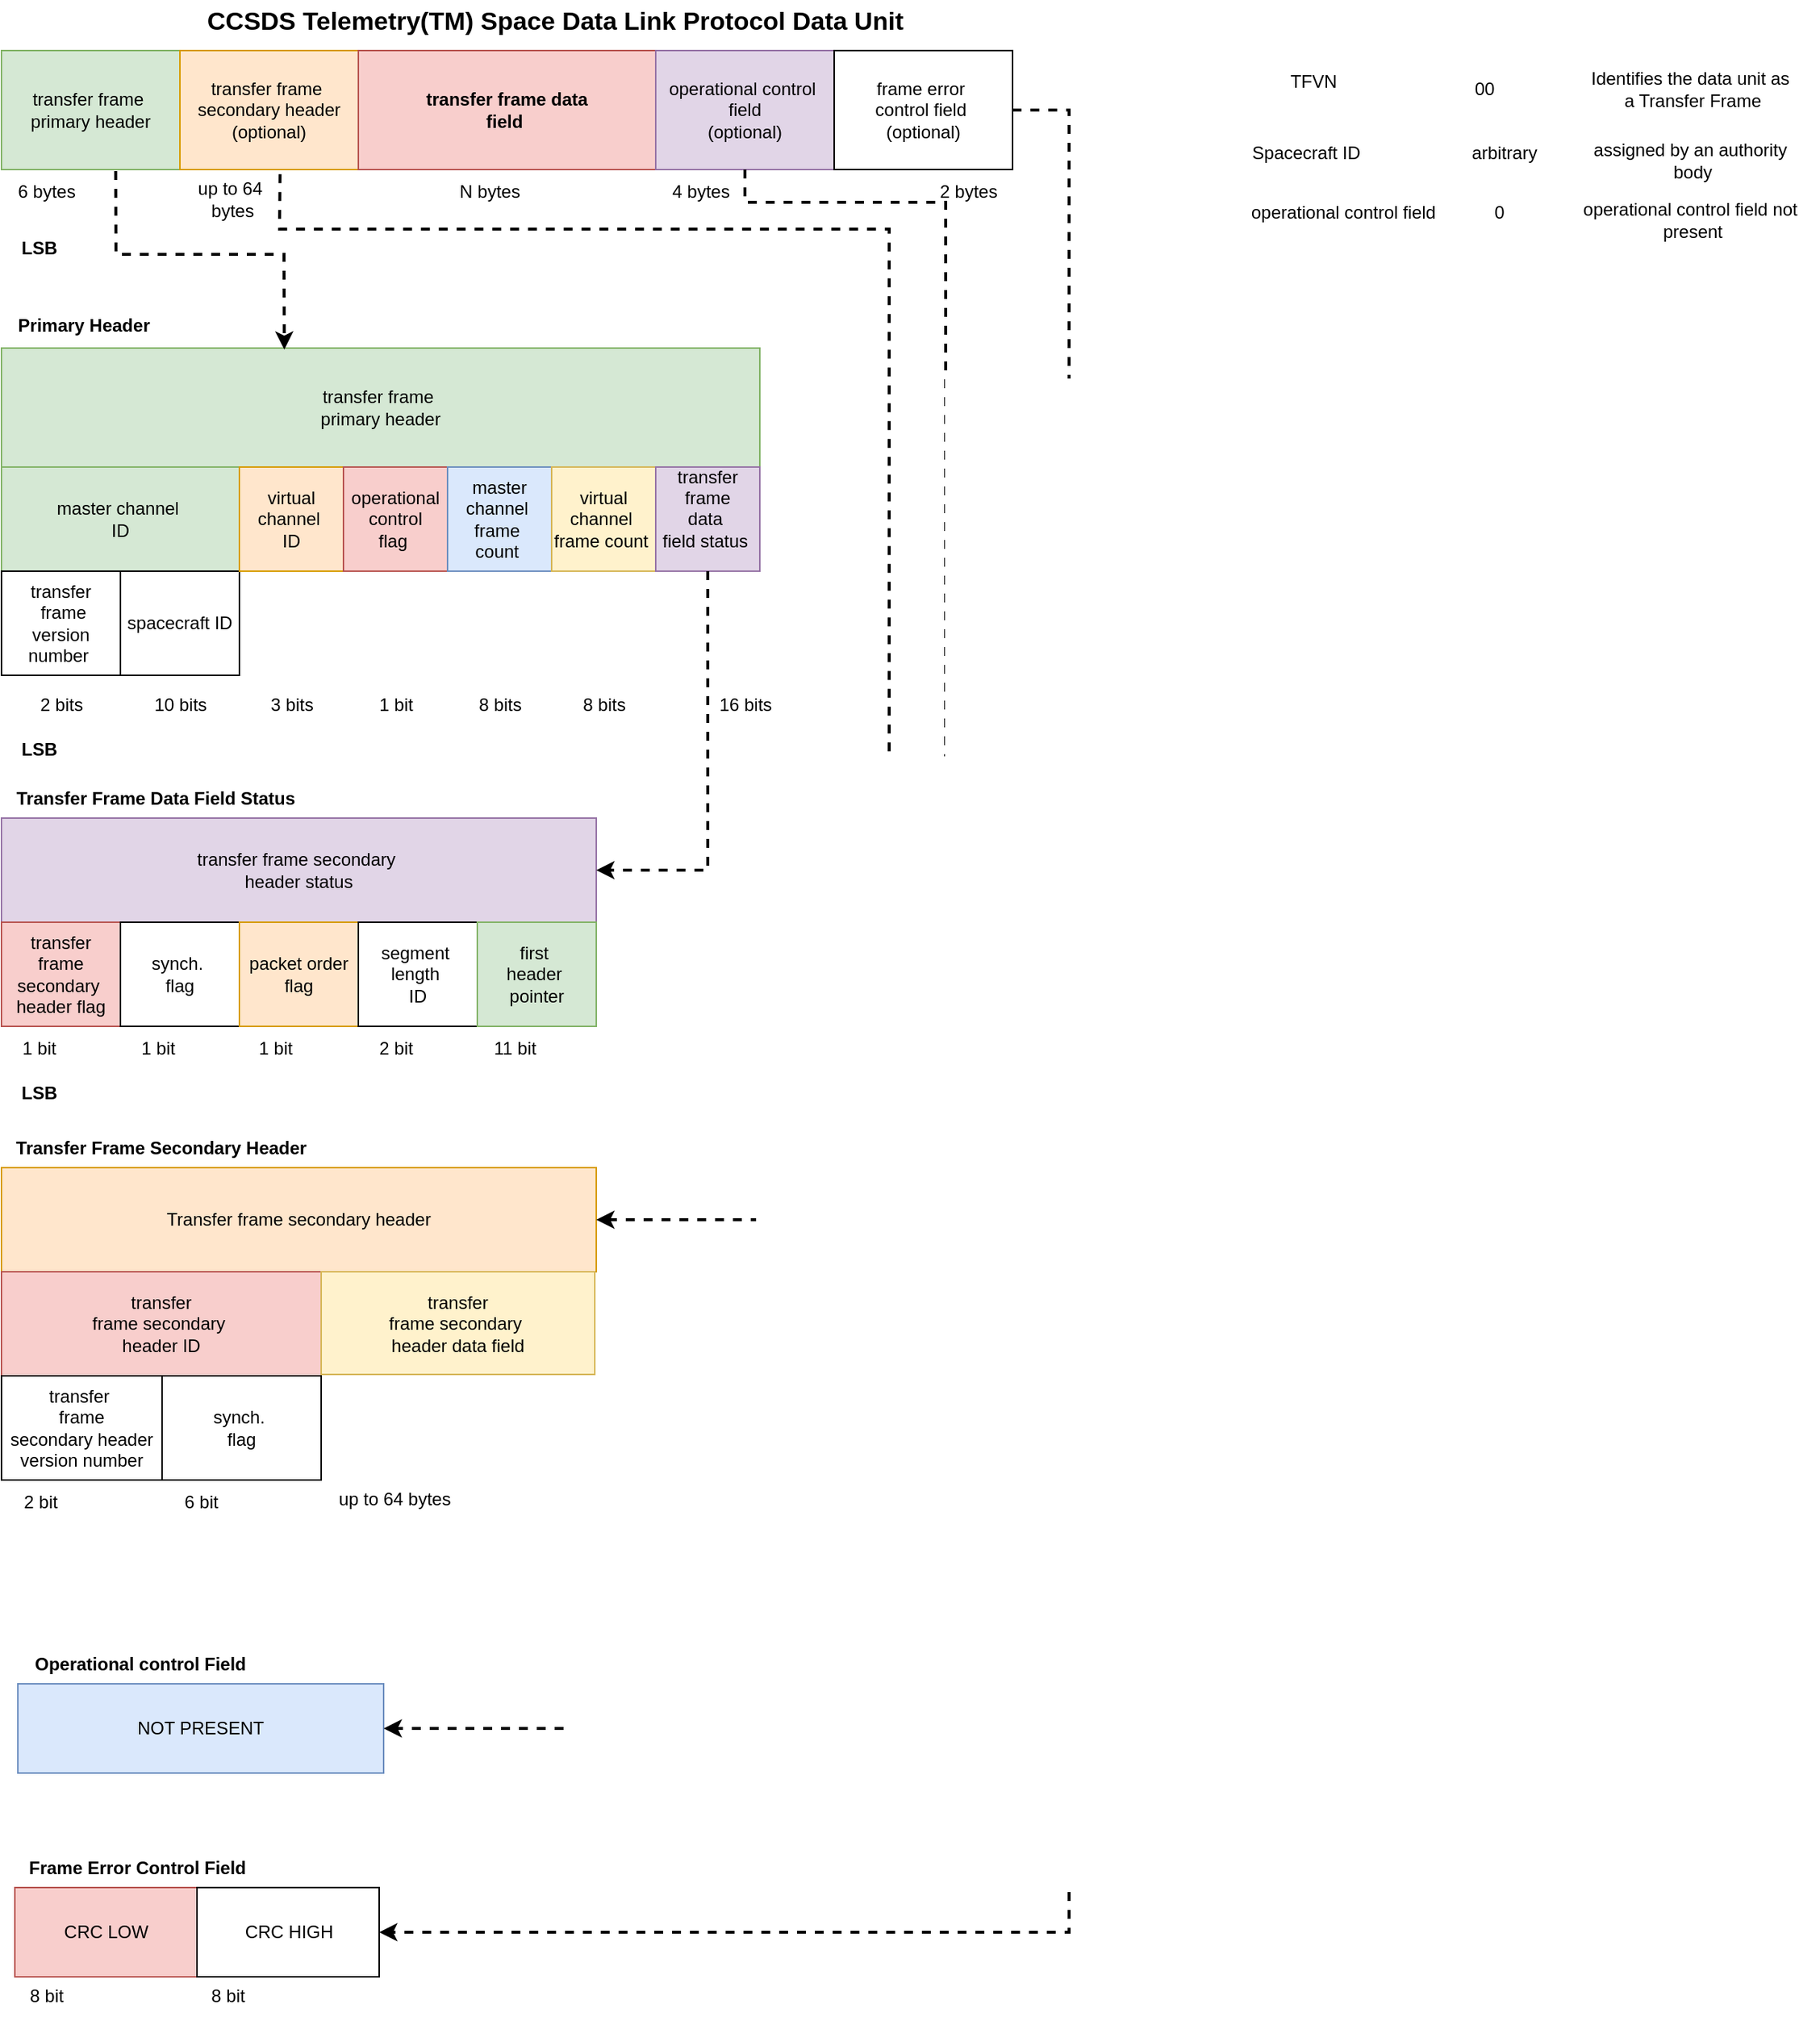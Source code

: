 <mxfile version="28.1.2">
  <diagram name="Page-1" id="BEZI4qmmZRfK3UoGMRGf">
    <mxGraphModel dx="1311" dy="965" grid="0" gridSize="10" guides="1" tooltips="1" connect="1" arrows="1" fold="1" page="1" pageScale="1" pageWidth="850" pageHeight="1100" background="none" math="0" shadow="0">
      <root>
        <mxCell id="0" />
        <mxCell id="1" parent="0" />
        <mxCell id="C4oDjcXgk7rpG0gPZD4N-1" value="transfer frame&amp;nbsp;&lt;div&gt;primary header&lt;/div&gt;" style="whiteSpace=wrap;html=1;fillColor=#d5e8d4;strokeColor=#82b366;" parent="1" vertex="1">
          <mxGeometry x="23" y="74" width="120" height="80" as="geometry" />
        </mxCell>
        <mxCell id="C4oDjcXgk7rpG0gPZD4N-2" value="&lt;b&gt;&lt;font face=&quot;Helvetica&quot; style=&quot;font-size: 17px;&quot;&gt;CCSDS Telemetry(TM) Space Data Link Protocol Data Unit&lt;/font&gt;&lt;/b&gt;" style="text;html=1;align=center;verticalAlign=middle;resizable=0;points=[];autosize=1;strokeColor=none;fillColor=none;" parent="1" vertex="1">
          <mxGeometry x="150" y="40" width="490" height="30" as="geometry" />
        </mxCell>
        <mxCell id="C4oDjcXgk7rpG0gPZD4N-3" value="transfer frame&amp;nbsp;&lt;div&gt;secondary header&lt;/div&gt;&lt;div&gt;(optional)&lt;/div&gt;" style="whiteSpace=wrap;html=1;fillColor=#ffe6cc;strokeColor=#d79b00;" parent="1" vertex="1">
          <mxGeometry x="143" y="74" width="120" height="80" as="geometry" />
        </mxCell>
        <mxCell id="C4oDjcXgk7rpG0gPZD4N-4" value="&lt;b&gt;transfer frame data&lt;/b&gt;&lt;div&gt;&lt;b&gt;field&amp;nbsp;&lt;/b&gt;&lt;/div&gt;" style="whiteSpace=wrap;html=1;fillColor=#f8cecc;strokeColor=#b85450;" parent="1" vertex="1">
          <mxGeometry x="263" y="74" width="200" height="80" as="geometry" />
        </mxCell>
        <mxCell id="C4oDjcXgk7rpG0gPZD4N-5" value="operational control&amp;nbsp;&lt;div&gt;field&lt;/div&gt;&lt;div&gt;(optional)&lt;/div&gt;" style="whiteSpace=wrap;html=1;fillColor=#e1d5e7;strokeColor=#9673a6;" parent="1" vertex="1">
          <mxGeometry x="463" y="74" width="120" height="80" as="geometry" />
        </mxCell>
        <mxCell id="C4oDjcXgk7rpG0gPZD4N-79" style="edgeStyle=orthogonalEdgeStyle;rounded=0;orthogonalLoop=1;jettySize=auto;html=1;entryX=1;entryY=0.5;entryDx=0;entryDy=0;strokeWidth=2;dashed=1;" parent="1" source="C4oDjcXgk7rpG0gPZD4N-6" target="C4oDjcXgk7rpG0gPZD4N-67" edge="1">
          <mxGeometry relative="1" as="geometry">
            <Array as="points">
              <mxPoint x="741" y="114" />
              <mxPoint x="741" y="1339" />
            </Array>
          </mxGeometry>
        </mxCell>
        <mxCell id="C4oDjcXgk7rpG0gPZD4N-6" value="frame error&amp;nbsp;&lt;div&gt;control field&amp;nbsp;&lt;/div&gt;&lt;div&gt;(optional)&lt;/div&gt;" style="whiteSpace=wrap;html=1;" parent="1" vertex="1">
          <mxGeometry x="583" y="74" width="120" height="80" as="geometry" />
        </mxCell>
        <mxCell id="C4oDjcXgk7rpG0gPZD4N-7" value="6 bytes" style="text;html=1;align=center;verticalAlign=middle;resizable=0;points=[];autosize=1;strokeColor=none;fillColor=none;" parent="1" vertex="1">
          <mxGeometry x="23" y="154" width="60" height="30" as="geometry" />
        </mxCell>
        <mxCell id="C4oDjcXgk7rpG0gPZD4N-8" value="N bytes" style="text;html=1;align=center;verticalAlign=middle;resizable=0;points=[];autosize=1;strokeColor=none;fillColor=none;" parent="1" vertex="1">
          <mxGeometry x="321" y="154" width="60" height="30" as="geometry" />
        </mxCell>
        <mxCell id="C4oDjcXgk7rpG0gPZD4N-9" value="up to 64&amp;nbsp;&lt;div&gt;bytes&lt;/div&gt;" style="text;html=1;align=center;verticalAlign=middle;resizable=0;points=[];autosize=1;strokeColor=none;fillColor=none;" parent="1" vertex="1">
          <mxGeometry x="143" y="154" width="70" height="40" as="geometry" />
        </mxCell>
        <mxCell id="C4oDjcXgk7rpG0gPZD4N-10" value="4 bytes" style="text;html=1;align=center;verticalAlign=middle;resizable=0;points=[];autosize=1;strokeColor=none;fillColor=none;" parent="1" vertex="1">
          <mxGeometry x="463" y="154" width="60" height="30" as="geometry" />
        </mxCell>
        <mxCell id="C4oDjcXgk7rpG0gPZD4N-11" value="2 bytes" style="text;html=1;align=center;verticalAlign=middle;resizable=0;points=[];autosize=1;strokeColor=none;fillColor=none;" parent="1" vertex="1">
          <mxGeometry x="643" y="154" width="60" height="30" as="geometry" />
        </mxCell>
        <mxCell id="C4oDjcXgk7rpG0gPZD4N-12" value="transfer frame&amp;nbsp;&lt;div&gt;primary header&lt;/div&gt;" style="whiteSpace=wrap;html=1;fillColor=#d5e8d4;strokeColor=#82b366;" parent="1" vertex="1">
          <mxGeometry x="23" y="274" width="510" height="80" as="geometry" />
        </mxCell>
        <mxCell id="C4oDjcXgk7rpG0gPZD4N-13" value="master channel&amp;nbsp;&lt;div&gt;ID&lt;/div&gt;" style="whiteSpace=wrap;html=1;fillColor=#d5e8d4;strokeColor=#82b366;" parent="1" vertex="1">
          <mxGeometry x="23" y="354" width="160" height="70" as="geometry" />
        </mxCell>
        <mxCell id="C4oDjcXgk7rpG0gPZD4N-14" value="10 bits" style="text;html=1;align=center;verticalAlign=middle;resizable=0;points=[];autosize=1;strokeColor=none;fillColor=none;" parent="1" vertex="1">
          <mxGeometry x="113" y="499" width="60" height="30" as="geometry" />
        </mxCell>
        <mxCell id="C4oDjcXgk7rpG0gPZD4N-15" value="spacecraft ID" style="whiteSpace=wrap;html=1;" parent="1" vertex="1">
          <mxGeometry x="103" y="424" width="80" height="70" as="geometry" />
        </mxCell>
        <mxCell id="C4oDjcXgk7rpG0gPZD4N-16" value="2 bits" style="text;html=1;align=center;verticalAlign=middle;resizable=0;points=[];autosize=1;strokeColor=none;fillColor=none;" parent="1" vertex="1">
          <mxGeometry x="38" y="499" width="50" height="30" as="geometry" />
        </mxCell>
        <mxCell id="C4oDjcXgk7rpG0gPZD4N-17" value="transfer&lt;div&gt;&amp;nbsp;frame&lt;div&gt;version number&amp;nbsp;&lt;/div&gt;&lt;/div&gt;" style="whiteSpace=wrap;html=1;" parent="1" vertex="1">
          <mxGeometry x="23" y="424" width="80" height="70" as="geometry" />
        </mxCell>
        <mxCell id="C4oDjcXgk7rpG0gPZD4N-18" value="virtual channel&amp;nbsp;&lt;div&gt;ID&lt;/div&gt;" style="whiteSpace=wrap;html=1;fillColor=#ffe6cc;strokeColor=#d79b00;" parent="1" vertex="1">
          <mxGeometry x="183" y="354" width="70" height="70" as="geometry" />
        </mxCell>
        <mxCell id="C4oDjcXgk7rpG0gPZD4N-19" value="3 bits" style="text;html=1;align=center;verticalAlign=middle;resizable=0;points=[];autosize=1;strokeColor=none;fillColor=none;" parent="1" vertex="1">
          <mxGeometry x="193" y="499" width="50" height="30" as="geometry" />
        </mxCell>
        <mxCell id="C4oDjcXgk7rpG0gPZD4N-20" value="operational&lt;div&gt;control&lt;/div&gt;&lt;div&gt;flag&amp;nbsp;&lt;/div&gt;" style="whiteSpace=wrap;html=1;fillColor=#f8cecc;strokeColor=#b85450;" parent="1" vertex="1">
          <mxGeometry x="253" y="354" width="70" height="70" as="geometry" />
        </mxCell>
        <mxCell id="C4oDjcXgk7rpG0gPZD4N-21" value="1 bit" style="text;html=1;align=center;verticalAlign=middle;resizable=0;points=[];autosize=1;strokeColor=none;fillColor=none;" parent="1" vertex="1">
          <mxGeometry x="263" y="499" width="50" height="30" as="geometry" />
        </mxCell>
        <mxCell id="C4oDjcXgk7rpG0gPZD4N-22" value="master channel&amp;nbsp;&lt;div&gt;frame&amp;nbsp;&lt;/div&gt;&lt;div&gt;count&amp;nbsp;&lt;/div&gt;" style="whiteSpace=wrap;html=1;fillColor=#dae8fc;strokeColor=#6c8ebf;" parent="1" vertex="1">
          <mxGeometry x="323" y="354" width="70" height="70" as="geometry" />
        </mxCell>
        <mxCell id="C4oDjcXgk7rpG0gPZD4N-23" value="8 bits" style="text;html=1;align=center;verticalAlign=middle;resizable=0;points=[];autosize=1;strokeColor=none;fillColor=none;" parent="1" vertex="1">
          <mxGeometry x="333" y="499" width="50" height="30" as="geometry" />
        </mxCell>
        <mxCell id="C4oDjcXgk7rpG0gPZD4N-24" value="virtual channel&amp;nbsp;&lt;div&gt;frame count&amp;nbsp;&lt;/div&gt;" style="whiteSpace=wrap;html=1;fillColor=#fff2cc;strokeColor=#d6b656;" parent="1" vertex="1">
          <mxGeometry x="393" y="354" width="70" height="70" as="geometry" />
        </mxCell>
        <mxCell id="C4oDjcXgk7rpG0gPZD4N-25" value="8 bits" style="text;html=1;align=center;verticalAlign=middle;resizable=0;points=[];autosize=1;strokeColor=none;fillColor=none;" parent="1" vertex="1">
          <mxGeometry x="403" y="499" width="50" height="30" as="geometry" />
        </mxCell>
        <mxCell id="C4oDjcXgk7rpG0gPZD4N-27" value="transfer frame&lt;div&gt;data&amp;nbsp;&lt;/div&gt;&lt;div&gt;field status&amp;nbsp;&lt;/div&gt;&lt;div&gt;&lt;br&gt;&lt;/div&gt;" style="whiteSpace=wrap;html=1;fillColor=#e1d5e7;strokeColor=#9673a6;" parent="1" vertex="1">
          <mxGeometry x="463" y="354" width="70" height="70" as="geometry" />
        </mxCell>
        <mxCell id="C4oDjcXgk7rpG0gPZD4N-28" value="16 bits" style="text;html=1;align=center;verticalAlign=middle;resizable=0;points=[];autosize=1;strokeColor=none;fillColor=none;" parent="1" vertex="1">
          <mxGeometry x="493" y="499" width="60" height="30" as="geometry" />
        </mxCell>
        <mxCell id="C4oDjcXgk7rpG0gPZD4N-29" value="&lt;b&gt;&lt;font face=&quot;Helvetica&quot;&gt;Primary Header&lt;/font&gt;&lt;/b&gt;" style="text;html=1;align=center;verticalAlign=middle;resizable=0;points=[];autosize=1;strokeColor=none;fillColor=none;fontSize=12;" parent="1" vertex="1">
          <mxGeometry x="23" y="244" width="110" height="30" as="geometry" />
        </mxCell>
        <mxCell id="C4oDjcXgk7rpG0gPZD4N-30" value="TFVN" style="text;html=1;align=center;verticalAlign=middle;resizable=0;points=[];autosize=1;strokeColor=none;fillColor=none;" parent="1" vertex="1">
          <mxGeometry x="880" y="80" width="50" height="30" as="geometry" />
        </mxCell>
        <mxCell id="C4oDjcXgk7rpG0gPZD4N-31" value="00" style="text;html=1;align=center;verticalAlign=middle;resizable=0;points=[];autosize=1;strokeColor=none;fillColor=none;" parent="1" vertex="1">
          <mxGeometry x="1000" y="85" width="40" height="30" as="geometry" />
        </mxCell>
        <mxCell id="C4oDjcXgk7rpG0gPZD4N-32" value="Identifies the data unit as&amp;nbsp;&lt;div&gt;a Transfer Frame&lt;/div&gt;" style="text;html=1;align=center;verticalAlign=middle;resizable=0;points=[];autosize=1;strokeColor=none;fillColor=none;" parent="1" vertex="1">
          <mxGeometry x="1080" y="80" width="160" height="40" as="geometry" />
        </mxCell>
        <mxCell id="C4oDjcXgk7rpG0gPZD4N-33" value="&lt;b&gt;LSB&lt;/b&gt;" style="text;html=1;align=center;verticalAlign=middle;resizable=0;points=[];autosize=1;strokeColor=none;fillColor=none;fontStyle=0" parent="1" vertex="1">
          <mxGeometry x="23" y="529" width="50" height="30" as="geometry" />
        </mxCell>
        <mxCell id="C4oDjcXgk7rpG0gPZD4N-34" value="Spacecraft ID" style="text;html=1;align=center;verticalAlign=middle;resizable=0;points=[];autosize=1;strokeColor=none;fillColor=none;" parent="1" vertex="1">
          <mxGeometry x="850" y="128" width="100" height="30" as="geometry" />
        </mxCell>
        <mxCell id="C4oDjcXgk7rpG0gPZD4N-35" value="arbitrary&amp;nbsp;" style="text;html=1;align=center;verticalAlign=middle;resizable=0;points=[];autosize=1;strokeColor=none;fillColor=none;" parent="1" vertex="1">
          <mxGeometry x="1000" y="128" width="70" height="30" as="geometry" />
        </mxCell>
        <mxCell id="C4oDjcXgk7rpG0gPZD4N-36" value="assigned by an authority&amp;nbsp;&lt;div&gt;body&lt;/div&gt;" style="text;html=1;align=center;verticalAlign=middle;resizable=0;points=[];autosize=1;strokeColor=none;fillColor=none;" parent="1" vertex="1">
          <mxGeometry x="1080" y="128" width="160" height="40" as="geometry" />
        </mxCell>
        <mxCell id="C4oDjcXgk7rpG0gPZD4N-37" value="operational control field" style="text;html=1;align=center;verticalAlign=middle;resizable=0;points=[];autosize=1;strokeColor=none;fillColor=none;" parent="1" vertex="1">
          <mxGeometry x="850" y="168" width="150" height="30" as="geometry" />
        </mxCell>
        <mxCell id="C4oDjcXgk7rpG0gPZD4N-38" value="0" style="text;html=1;align=center;verticalAlign=middle;resizable=0;points=[];autosize=1;strokeColor=none;fillColor=none;" parent="1" vertex="1">
          <mxGeometry x="1015" y="168" width="30" height="30" as="geometry" />
        </mxCell>
        <mxCell id="C4oDjcXgk7rpG0gPZD4N-39" value="operational control field not&amp;nbsp;&lt;div&gt;present&lt;/div&gt;" style="text;html=1;align=center;verticalAlign=middle;resizable=0;points=[];autosize=1;strokeColor=none;fillColor=none;" parent="1" vertex="1">
          <mxGeometry x="1075" y="168" width="170" height="40" as="geometry" />
        </mxCell>
        <mxCell id="C4oDjcXgk7rpG0gPZD4N-40" value="transfer frame secondary&amp;nbsp;&lt;div&gt;header status&lt;/div&gt;" style="whiteSpace=wrap;html=1;fillColor=#e1d5e7;strokeColor=#9673a6;" parent="1" vertex="1">
          <mxGeometry x="23" y="590" width="400" height="70" as="geometry" />
        </mxCell>
        <mxCell id="C4oDjcXgk7rpG0gPZD4N-41" value="&lt;b&gt;Transfer Frame Data Field Status&amp;nbsp;&lt;/b&gt;" style="text;html=1;align=center;verticalAlign=middle;resizable=0;points=[];autosize=1;strokeColor=none;fillColor=none;fontSize=12;" parent="1" vertex="1">
          <mxGeometry x="23" y="564" width="209" height="26" as="geometry" />
        </mxCell>
        <mxCell id="C4oDjcXgk7rpG0gPZD4N-42" value="transfer&lt;div&gt;frame secondary&amp;nbsp;&lt;/div&gt;&lt;div&gt;header flag&lt;/div&gt;" style="whiteSpace=wrap;html=1;fillColor=#f8cecc;strokeColor=#b85450;" parent="1" vertex="1">
          <mxGeometry x="23" y="660" width="80" height="70" as="geometry" />
        </mxCell>
        <mxCell id="C4oDjcXgk7rpG0gPZD4N-43" value="synch.&amp;nbsp;&lt;div&gt;flag&lt;/div&gt;" style="whiteSpace=wrap;html=1;" parent="1" vertex="1">
          <mxGeometry x="103" y="660" width="80" height="70" as="geometry" />
        </mxCell>
        <mxCell id="C4oDjcXgk7rpG0gPZD4N-44" value="packet order&lt;div&gt;flag&lt;/div&gt;" style="whiteSpace=wrap;html=1;fillColor=#ffe6cc;strokeColor=#d79b00;" parent="1" vertex="1">
          <mxGeometry x="183" y="660" width="80" height="70" as="geometry" />
        </mxCell>
        <mxCell id="C4oDjcXgk7rpG0gPZD4N-45" value="segment&amp;nbsp;&lt;div&gt;length&amp;nbsp;&lt;/div&gt;&lt;div&gt;ID&lt;/div&gt;" style="whiteSpace=wrap;html=1;" parent="1" vertex="1">
          <mxGeometry x="263" y="660" width="80" height="70" as="geometry" />
        </mxCell>
        <mxCell id="C4oDjcXgk7rpG0gPZD4N-46" value="first&amp;nbsp;&lt;div&gt;header&amp;nbsp;&lt;/div&gt;&lt;div&gt;pointer&lt;/div&gt;" style="whiteSpace=wrap;html=1;fillColor=#d5e8d4;strokeColor=#82b366;" parent="1" vertex="1">
          <mxGeometry x="343" y="660" width="80" height="70" as="geometry" />
        </mxCell>
        <mxCell id="C4oDjcXgk7rpG0gPZD4N-47" value="1 bit" style="text;html=1;align=center;verticalAlign=middle;resizable=0;points=[];autosize=1;strokeColor=none;fillColor=none;" parent="1" vertex="1">
          <mxGeometry x="23" y="730" width="50" height="30" as="geometry" />
        </mxCell>
        <mxCell id="C4oDjcXgk7rpG0gPZD4N-48" value="1 bit" style="text;html=1;align=center;verticalAlign=middle;resizable=0;points=[];autosize=1;strokeColor=none;fillColor=none;" parent="1" vertex="1">
          <mxGeometry x="102.5" y="730" width="50" height="30" as="geometry" />
        </mxCell>
        <mxCell id="C4oDjcXgk7rpG0gPZD4N-49" value="1 bit" style="text;html=1;align=center;verticalAlign=middle;resizable=0;points=[];autosize=1;strokeColor=none;fillColor=none;" parent="1" vertex="1">
          <mxGeometry x="182" y="730" width="50" height="30" as="geometry" />
        </mxCell>
        <mxCell id="C4oDjcXgk7rpG0gPZD4N-50" value="2 bit" style="text;html=1;align=center;verticalAlign=middle;resizable=0;points=[];autosize=1;strokeColor=none;fillColor=none;" parent="1" vertex="1">
          <mxGeometry x="263" y="730" width="50" height="30" as="geometry" />
        </mxCell>
        <mxCell id="C4oDjcXgk7rpG0gPZD4N-51" value="11 bit" style="text;html=1;align=center;verticalAlign=middle;resizable=0;points=[];autosize=1;strokeColor=none;fillColor=none;" parent="1" vertex="1">
          <mxGeometry x="343" y="730" width="50" height="30" as="geometry" />
        </mxCell>
        <mxCell id="C4oDjcXgk7rpG0gPZD4N-52" value="&lt;b&gt;LSB&lt;/b&gt;" style="text;html=1;align=center;verticalAlign=middle;resizable=0;points=[];autosize=1;strokeColor=none;fillColor=none;fontStyle=0" parent="1" vertex="1">
          <mxGeometry x="23" y="760" width="50" height="30" as="geometry" />
        </mxCell>
        <mxCell id="C4oDjcXgk7rpG0gPZD4N-53" value="&lt;b&gt;LSB&lt;/b&gt;" style="text;html=1;align=center;verticalAlign=middle;resizable=0;points=[];autosize=1;strokeColor=none;fillColor=none;fontStyle=0" parent="1" vertex="1">
          <mxGeometry x="23" y="192" width="50" height="30" as="geometry" />
        </mxCell>
        <mxCell id="C4oDjcXgk7rpG0gPZD4N-54" value="&lt;b&gt;Transfer Frame Secondary Header&lt;/b&gt;" style="text;html=1;align=center;verticalAlign=middle;resizable=0;points=[];autosize=1;strokeColor=none;fillColor=none;fontSize=12;" parent="1" vertex="1">
          <mxGeometry x="23" y="799" width="213" height="26" as="geometry" />
        </mxCell>
        <mxCell id="C4oDjcXgk7rpG0gPZD4N-55" value="Transfer frame secondary header" style="whiteSpace=wrap;html=1;fillColor=#ffe6cc;strokeColor=#d79b00;" parent="1" vertex="1">
          <mxGeometry x="23" y="825" width="400" height="70" as="geometry" />
        </mxCell>
        <mxCell id="C4oDjcXgk7rpG0gPZD4N-56" value="transfer&lt;div&gt;frame secondary&amp;nbsp;&lt;/div&gt;&lt;div&gt;header ID&lt;/div&gt;" style="whiteSpace=wrap;html=1;fillColor=#f8cecc;strokeColor=#b85450;" parent="1" vertex="1">
          <mxGeometry x="23" y="895" width="215" height="70" as="geometry" />
        </mxCell>
        <mxCell id="C4oDjcXgk7rpG0gPZD4N-58" value="transfer&amp;nbsp;&lt;div&gt;frame&lt;/div&gt;&lt;div&gt;secondary header version number&lt;/div&gt;" style="whiteSpace=wrap;html=1;" parent="1" vertex="1">
          <mxGeometry x="23" y="965" width="108" height="70" as="geometry" />
        </mxCell>
        <mxCell id="C4oDjcXgk7rpG0gPZD4N-59" value="synch.&amp;nbsp;&lt;div&gt;flag&lt;/div&gt;" style="whiteSpace=wrap;html=1;" parent="1" vertex="1">
          <mxGeometry x="131" y="965" width="107" height="70" as="geometry" />
        </mxCell>
        <mxCell id="C4oDjcXgk7rpG0gPZD4N-61" value="2 bit" style="text;html=1;align=center;verticalAlign=middle;resizable=0;points=[];autosize=1;strokeColor=none;fillColor=none;" parent="1" vertex="1">
          <mxGeometry x="28" y="1037" width="41" height="26" as="geometry" />
        </mxCell>
        <mxCell id="C4oDjcXgk7rpG0gPZD4N-62" value="6 bit" style="text;html=1;align=center;verticalAlign=middle;resizable=0;points=[];autosize=1;strokeColor=none;fillColor=none;" parent="1" vertex="1">
          <mxGeometry x="136" y="1037" width="41" height="26" as="geometry" />
        </mxCell>
        <mxCell id="C4oDjcXgk7rpG0gPZD4N-63" value="transfer&lt;div&gt;frame secondary&amp;nbsp;&lt;/div&gt;&lt;div&gt;header data field&lt;/div&gt;" style="whiteSpace=wrap;html=1;fillColor=#fff2cc;strokeColor=#d6b656;" parent="1" vertex="1">
          <mxGeometry x="238" y="895" width="184" height="69" as="geometry" />
        </mxCell>
        <mxCell id="C4oDjcXgk7rpG0gPZD4N-64" value="up to 64 bytes" style="text;html=1;align=center;verticalAlign=middle;resizable=0;points=[];autosize=1;strokeColor=none;fillColor=none;" parent="1" vertex="1">
          <mxGeometry x="240" y="1035" width="93" height="26" as="geometry" />
        </mxCell>
        <mxCell id="C4oDjcXgk7rpG0gPZD4N-65" value="CRC LOW" style="whiteSpace=wrap;html=1;fillColor=#f8cecc;strokeColor=#b85450;" parent="1" vertex="1">
          <mxGeometry x="32" y="1309" width="122.5" height="60" as="geometry" />
        </mxCell>
        <mxCell id="C4oDjcXgk7rpG0gPZD4N-66" value="&lt;b&gt;Frame Error Control Field&lt;/b&gt;" style="text;html=1;align=center;verticalAlign=middle;resizable=0;points=[];autosize=1;strokeColor=none;fillColor=none;fontSize=12;" parent="1" vertex="1">
          <mxGeometry x="32" y="1283" width="164" height="26" as="geometry" />
        </mxCell>
        <mxCell id="C4oDjcXgk7rpG0gPZD4N-67" value="CRC HIGH" style="whiteSpace=wrap;html=1;" parent="1" vertex="1">
          <mxGeometry x="154.5" y="1309" width="122.5" height="60" as="geometry" />
        </mxCell>
        <mxCell id="C4oDjcXgk7rpG0gPZD4N-68" value="8 bit" style="text;html=1;align=center;verticalAlign=middle;resizable=0;points=[];autosize=1;strokeColor=none;fillColor=none;" parent="1" vertex="1">
          <mxGeometry x="32" y="1369" width="41" height="26" as="geometry" />
        </mxCell>
        <mxCell id="C4oDjcXgk7rpG0gPZD4N-69" value="8 bit" style="text;html=1;align=center;verticalAlign=middle;resizable=0;points=[];autosize=1;strokeColor=none;fillColor=none;" parent="1" vertex="1">
          <mxGeometry x="154" y="1369" width="41" height="26" as="geometry" />
        </mxCell>
        <mxCell id="C4oDjcXgk7rpG0gPZD4N-70" value="NOT PRESENT" style="whiteSpace=wrap;html=1;fillColor=#dae8fc;strokeColor=#6c8ebf;" parent="1" vertex="1">
          <mxGeometry x="34" y="1172" width="246" height="60" as="geometry" />
        </mxCell>
        <mxCell id="C4oDjcXgk7rpG0gPZD4N-71" value="&lt;b&gt;Operational control Field&lt;/b&gt;" style="text;html=1;align=center;verticalAlign=middle;resizable=0;points=[];autosize=1;strokeColor=none;fillColor=none;fontSize=12;" parent="1" vertex="1">
          <mxGeometry x="36" y="1146" width="160" height="26" as="geometry" />
        </mxCell>
        <mxCell id="C4oDjcXgk7rpG0gPZD4N-75" value="" style="edgeStyle=none;orthogonalLoop=1;jettySize=auto;html=1;rounded=0;exitX=0.64;exitY=1.013;exitDx=0;exitDy=0;exitPerimeter=0;entryX=0.373;entryY=0.013;entryDx=0;entryDy=0;entryPerimeter=0;dashed=1;strokeWidth=2;" parent="1" source="C4oDjcXgk7rpG0gPZD4N-1" target="C4oDjcXgk7rpG0gPZD4N-12" edge="1">
          <mxGeometry width="100" relative="1" as="geometry">
            <mxPoint x="639" y="362" as="sourcePoint" />
            <mxPoint x="739" y="362" as="targetPoint" />
            <Array as="points">
              <mxPoint x="100" y="211" />
              <mxPoint x="213" y="211" />
            </Array>
          </mxGeometry>
        </mxCell>
        <mxCell id="C4oDjcXgk7rpG0gPZD4N-76" value="" style="edgeStyle=none;orthogonalLoop=1;jettySize=auto;html=1;rounded=0;exitX=0.5;exitY=1;exitDx=0;exitDy=0;entryX=1;entryY=0.5;entryDx=0;entryDy=0;dashed=1;strokeWidth=2;" parent="1" source="C4oDjcXgk7rpG0gPZD4N-27" target="C4oDjcXgk7rpG0gPZD4N-40" edge="1">
          <mxGeometry width="100" relative="1" as="geometry">
            <mxPoint x="523" y="230" as="sourcePoint" />
            <mxPoint x="623" y="230" as="targetPoint" />
            <Array as="points">
              <mxPoint x="498" y="625" />
            </Array>
          </mxGeometry>
        </mxCell>
        <mxCell id="C4oDjcXgk7rpG0gPZD4N-77" value="" style="edgeStyle=none;orthogonalLoop=1;jettySize=auto;html=1;rounded=0;exitX=0.962;exitY=0.078;exitDx=0;exitDy=0;exitPerimeter=0;entryX=1;entryY=0.5;entryDx=0;entryDy=0;dashed=1;strokeWidth=2;" parent="1" source="C4oDjcXgk7rpG0gPZD4N-9" target="C4oDjcXgk7rpG0gPZD4N-55" edge="1">
          <mxGeometry width="100" relative="1" as="geometry">
            <mxPoint x="535" y="238" as="sourcePoint" />
            <mxPoint x="635" y="238" as="targetPoint" />
            <Array as="points">
              <mxPoint x="210" y="194" />
              <mxPoint x="620" y="194" />
              <mxPoint x="620" y="860" />
            </Array>
          </mxGeometry>
        </mxCell>
        <mxCell id="C4oDjcXgk7rpG0gPZD4N-78" value="" style="edgeStyle=none;orthogonalLoop=1;jettySize=auto;html=1;rounded=0;exitX=0.5;exitY=1;exitDx=0;exitDy=0;entryX=1;entryY=0.5;entryDx=0;entryDy=0;dashed=1;strokeWidth=2;" parent="1" source="C4oDjcXgk7rpG0gPZD4N-5" target="C4oDjcXgk7rpG0gPZD4N-70" edge="1">
          <mxGeometry width="100" relative="1" as="geometry">
            <mxPoint x="685" y="402" as="sourcePoint" />
            <mxPoint x="785" y="402" as="targetPoint" />
            <Array as="points">
              <mxPoint x="523" y="176" />
              <mxPoint x="658" y="176" />
              <mxPoint x="658" y="1202" />
            </Array>
          </mxGeometry>
        </mxCell>
      </root>
    </mxGraphModel>
  </diagram>
</mxfile>
